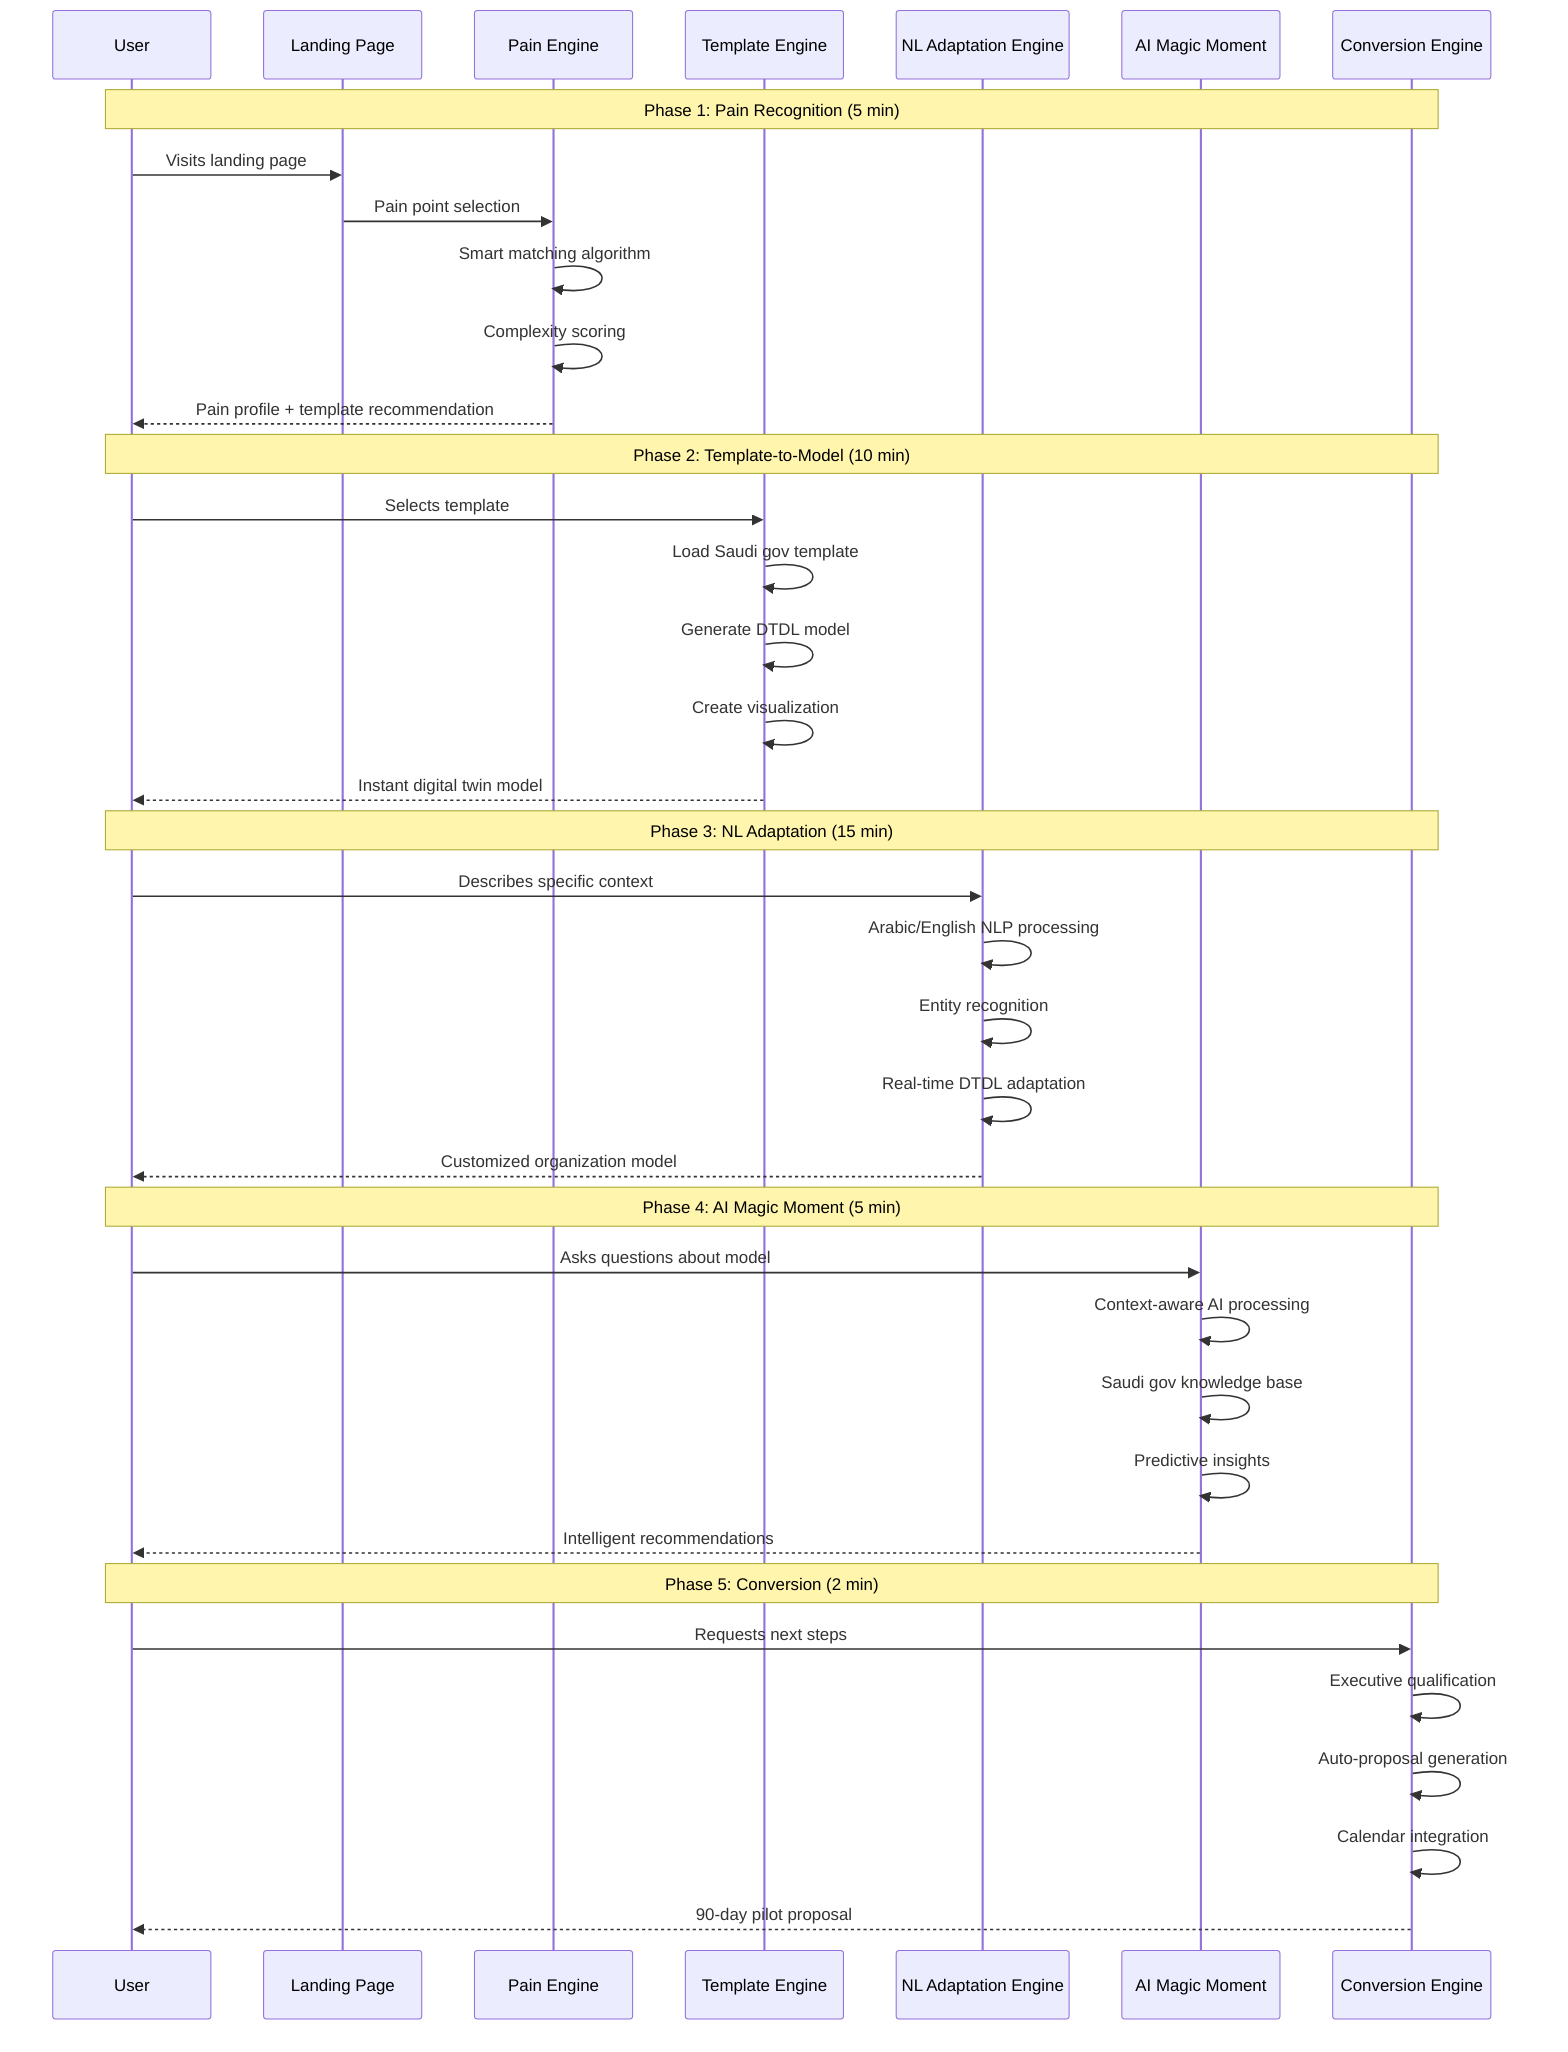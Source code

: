 sequenceDiagram
    participant U as User
    participant LP as Landing Page
    participant PE as Pain Engine
    participant TE as Template Engine
    participant NLE as NL Adaptation Engine
    participant AI as AI Magic Moment
    participant CE as Conversion Engine

    Note over U,CE: Phase 1: Pain Recognition (5 min)
    U->>LP: Visits landing page
    LP->>PE: Pain point selection
    PE->>PE: Smart matching algorithm
    PE->>PE: Complexity scoring
    PE-->>U: Pain profile + template recommendation

    Note over U,CE: Phase 2: Template-to-Model (10 min)
    U->>TE: Selects template
    TE->>TE: Load Saudi gov template
    TE->>TE: Generate DTDL model
    TE->>TE: Create visualization
    TE-->>U: Instant digital twin model

    Note over U,CE: Phase 3: NL Adaptation (15 min)
    U->>NLE: Describes specific context
    NLE->>NLE: Arabic/English NLP processing
    NLE->>NLE: Entity recognition
    NLE->>NLE: Real-time DTDL adaptation
    NLE-->>U: Customized organization model

    Note over U,CE: Phase 4: AI Magic Moment (5 min)
    U->>AI: Asks questions about model
    AI->>AI: Context-aware AI processing
    AI->>AI: Saudi gov knowledge base
    AI->>AI: Predictive insights
    AI-->>U: Intelligent recommendations

    Note over U,CE: Phase 5: Conversion (2 min)
    U->>CE: Requests next steps
    CE->>CE: Executive qualification
    CE->>CE: Auto-proposal generation
    CE->>CE: Calendar integration
    CE-->>U: 90-day pilot proposal